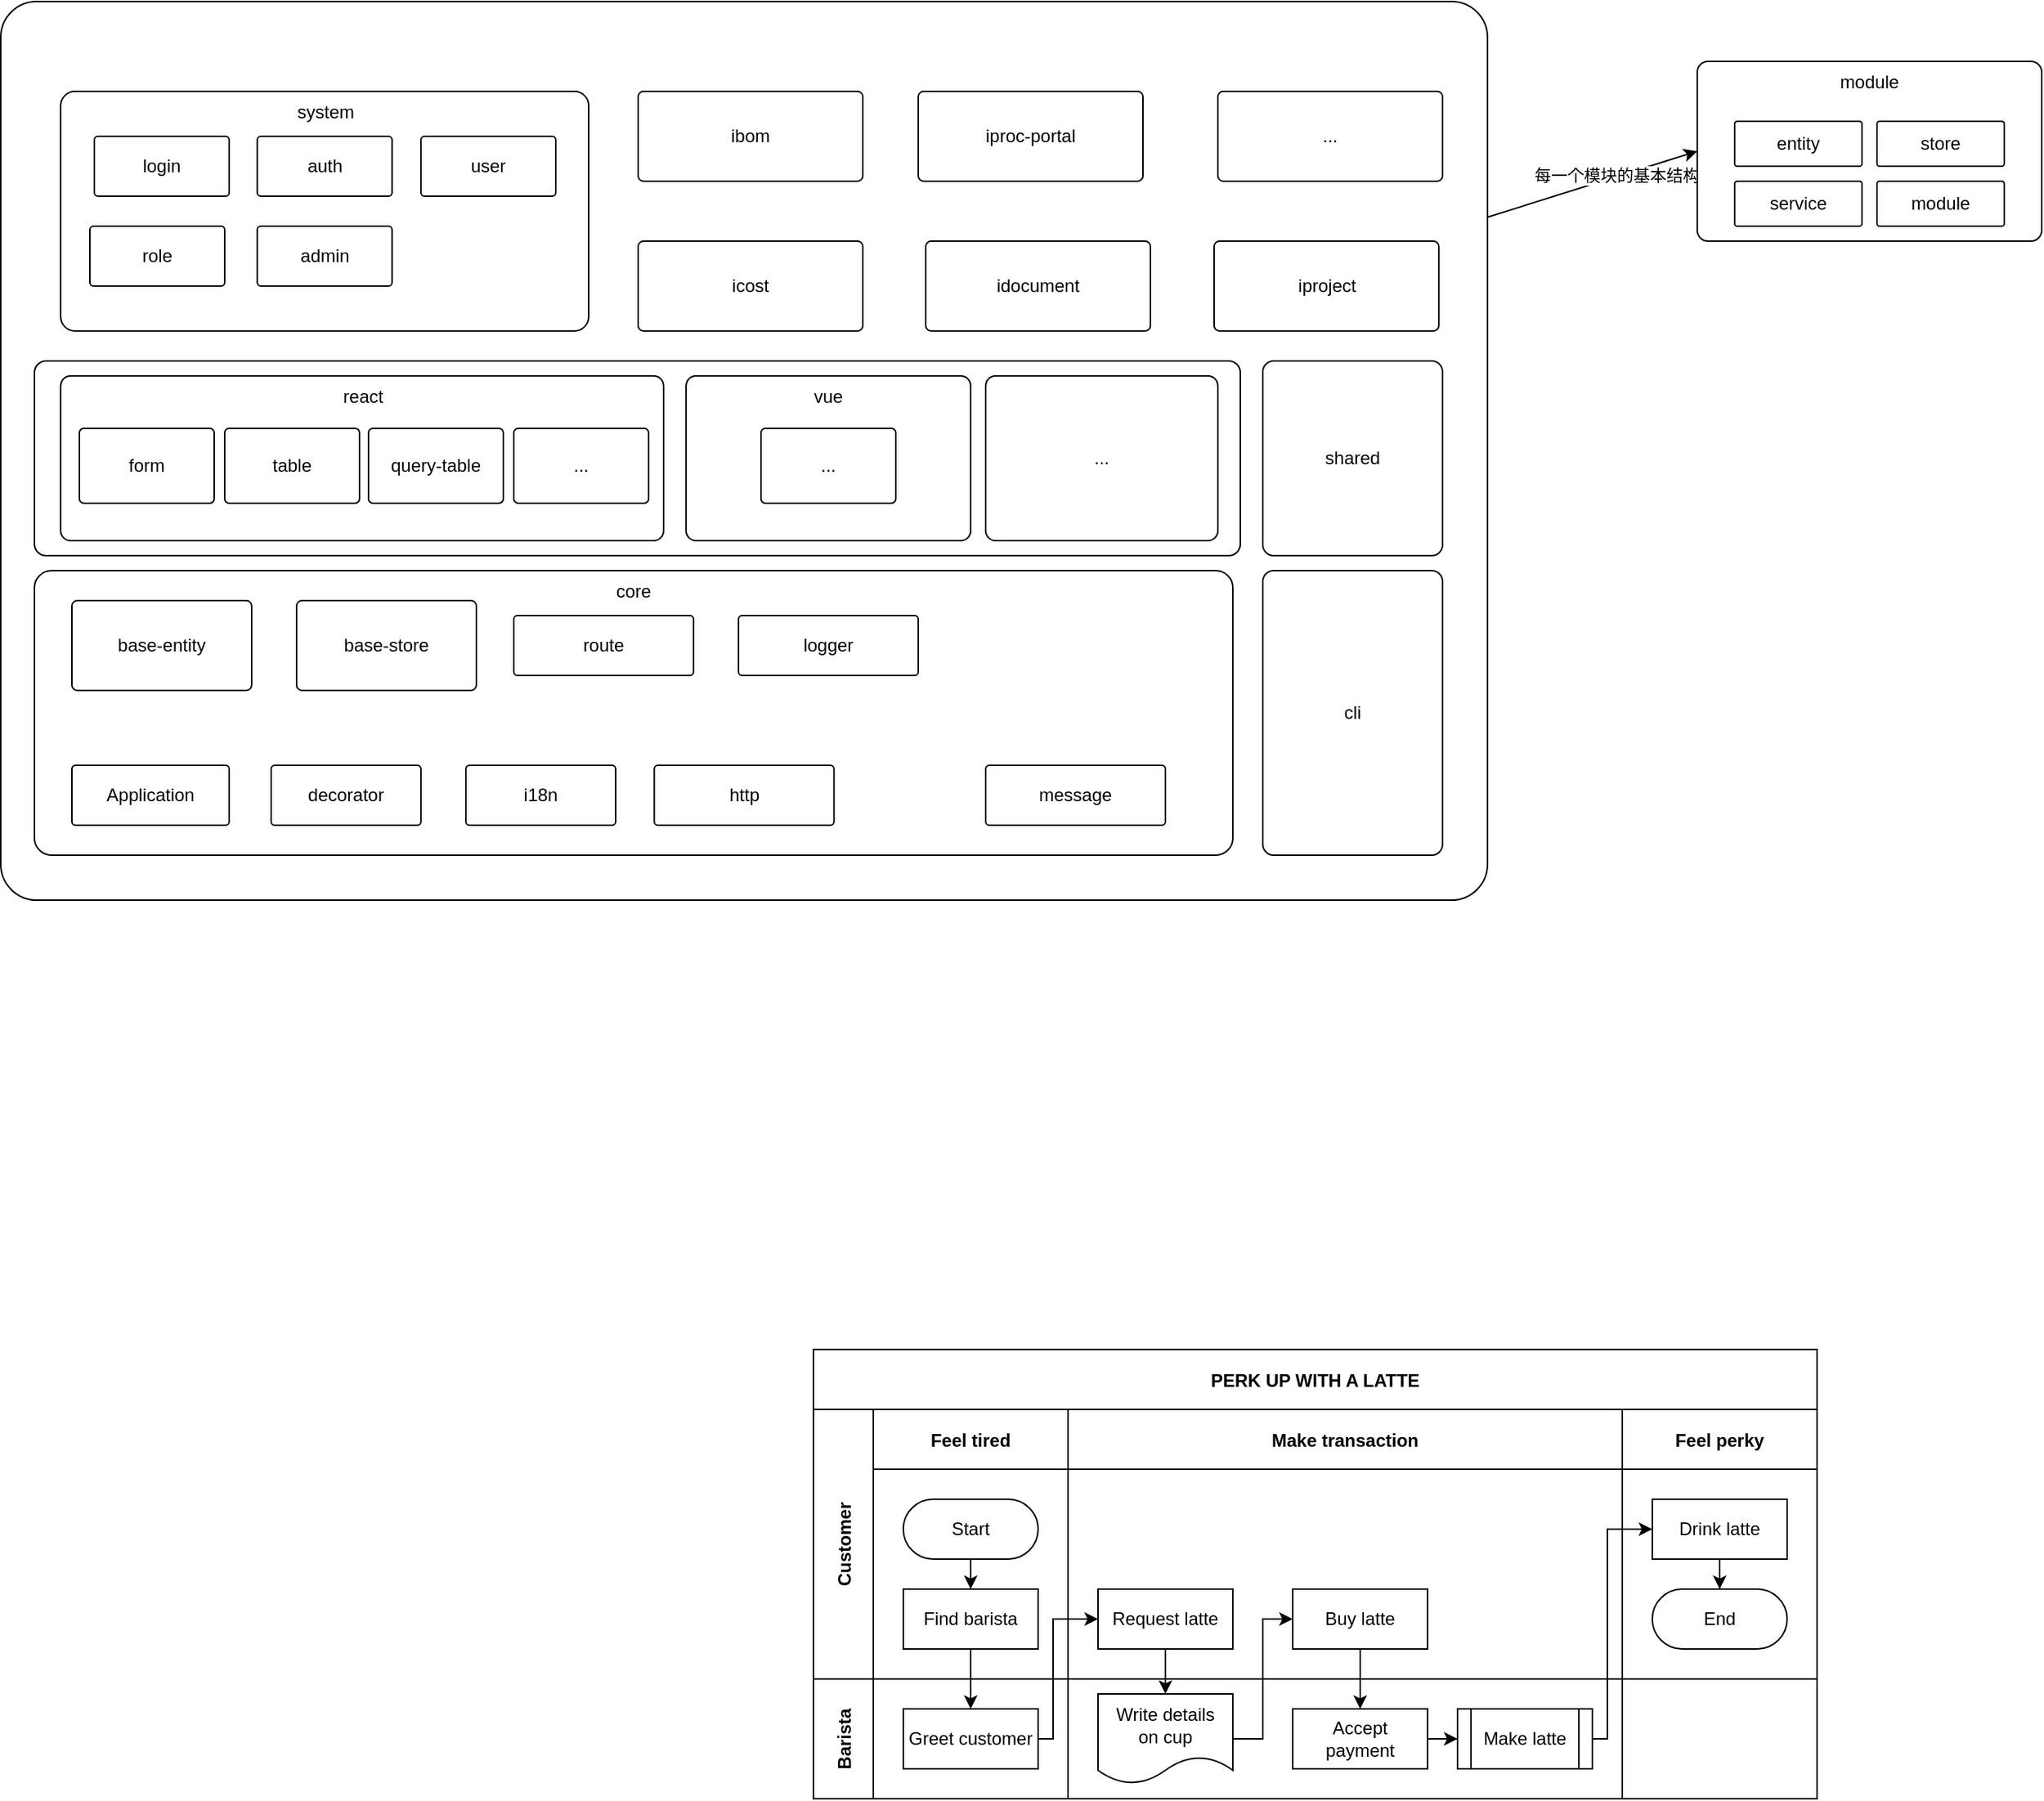 <mxfile version="22.0.8" type="github">
  <diagram id="kgpKYQtTHZ0yAKxKKP6v" name="Page-1">
    <mxGraphModel dx="2577" dy="2094" grid="1" gridSize="10" guides="1" tooltips="1" connect="1" arrows="1" fold="1" page="1" pageScale="1" pageWidth="850" pageHeight="1100" math="0" shadow="0">
      <root>
        <mxCell id="0" />
        <mxCell id="1" parent="0" />
        <mxCell id="3nuBFxr9cyL0pnOWT2aG-1" value="PERK UP WITH A LATTE" style="shape=table;childLayout=tableLayout;startSize=40;collapsible=0;recursiveResize=0;expand=0;fillColor=none;fontStyle=1" parent="1" vertex="1">
          <mxGeometry x="100" y="70" width="670" height="300" as="geometry" />
        </mxCell>
        <mxCell id="3nuBFxr9cyL0pnOWT2aG-2" value="" style="edgeStyle=orthogonalEdgeStyle;rounded=0;orthogonalLoop=1;jettySize=auto;html=1;" parent="3nuBFxr9cyL0pnOWT2aG-1" source="3nuBFxr9cyL0pnOWT2aG-7" target="3nuBFxr9cyL0pnOWT2aG-17" edge="1">
          <mxGeometry relative="1" as="geometry" />
        </mxCell>
        <mxCell id="3nuBFxr9cyL0pnOWT2aG-3" value="Customer" style="shape=tableRow;horizontal=0;swimlaneHead=0;swimlaneBody=0;top=0;left=0;bottom=0;right=0;fillColor=none;points=[[0,0.5],[1,0.5]];portConstraint=eastwest;startSize=40;collapsible=0;recursiveResize=0;expand=0;fontStyle=1;" parent="3nuBFxr9cyL0pnOWT2aG-1" vertex="1">
          <mxGeometry y="40" width="670" height="180" as="geometry" />
        </mxCell>
        <mxCell id="3nuBFxr9cyL0pnOWT2aG-4" value="Feel tired" style="swimlane;swimlaneHead=0;swimlaneBody=0;connectable=0;fillColor=none;startSize=40;collapsible=0;recursiveResize=0;expand=0;fontStyle=1;" parent="3nuBFxr9cyL0pnOWT2aG-3" vertex="1">
          <mxGeometry x="40" width="130" height="180" as="geometry" />
        </mxCell>
        <mxCell id="3nuBFxr9cyL0pnOWT2aG-5" style="edgeStyle=orthogonalEdgeStyle;rounded=0;orthogonalLoop=1;jettySize=auto;html=1;" parent="3nuBFxr9cyL0pnOWT2aG-4" source="3nuBFxr9cyL0pnOWT2aG-6" target="3nuBFxr9cyL0pnOWT2aG-7" edge="1">
          <mxGeometry relative="1" as="geometry" />
        </mxCell>
        <mxCell id="3nuBFxr9cyL0pnOWT2aG-6" value="Start" style="rounded=1;whiteSpace=wrap;html=1;arcSize=50;" parent="3nuBFxr9cyL0pnOWT2aG-4" vertex="1">
          <mxGeometry x="20" y="60" width="90" height="40" as="geometry" />
        </mxCell>
        <mxCell id="3nuBFxr9cyL0pnOWT2aG-7" value="Find barista" style="rounded=0;whiteSpace=wrap;html=1;" parent="3nuBFxr9cyL0pnOWT2aG-4" vertex="1">
          <mxGeometry x="20" y="120" width="90" height="40" as="geometry" />
        </mxCell>
        <mxCell id="3nuBFxr9cyL0pnOWT2aG-8" value="Make transaction" style="swimlane;swimlaneHead=0;swimlaneBody=0;connectable=0;fillColor=none;startSize=40;collapsible=0;recursiveResize=0;expand=0;fontStyle=1;" parent="3nuBFxr9cyL0pnOWT2aG-3" vertex="1">
          <mxGeometry x="170" width="370" height="180" as="geometry" />
        </mxCell>
        <mxCell id="3nuBFxr9cyL0pnOWT2aG-9" value="Request latte" style="rounded=0;whiteSpace=wrap;html=1;" parent="3nuBFxr9cyL0pnOWT2aG-8" vertex="1">
          <mxGeometry x="20" y="120" width="90" height="40" as="geometry" />
        </mxCell>
        <mxCell id="3nuBFxr9cyL0pnOWT2aG-10" value="Buy latte" style="rounded=0;whiteSpace=wrap;html=1;" parent="3nuBFxr9cyL0pnOWT2aG-8" vertex="1">
          <mxGeometry x="150" y="120" width="90" height="40" as="geometry" />
        </mxCell>
        <mxCell id="3nuBFxr9cyL0pnOWT2aG-11" value="Feel perky" style="swimlane;swimlaneHead=0;swimlaneBody=0;connectable=0;fillColor=none;startSize=40;collapsible=0;recursiveResize=0;expand=0;fontStyle=1;" parent="3nuBFxr9cyL0pnOWT2aG-3" vertex="1">
          <mxGeometry x="540" width="130" height="180" as="geometry" />
        </mxCell>
        <mxCell id="3nuBFxr9cyL0pnOWT2aG-12" style="edgeStyle=orthogonalEdgeStyle;rounded=0;orthogonalLoop=1;jettySize=auto;html=1;" parent="3nuBFxr9cyL0pnOWT2aG-11" source="3nuBFxr9cyL0pnOWT2aG-13" target="3nuBFxr9cyL0pnOWT2aG-14" edge="1">
          <mxGeometry relative="1" as="geometry" />
        </mxCell>
        <mxCell id="3nuBFxr9cyL0pnOWT2aG-13" value="Drink latte" style="rounded=0;whiteSpace=wrap;html=1;" parent="3nuBFxr9cyL0pnOWT2aG-11" vertex="1">
          <mxGeometry x="20" y="60" width="90" height="40" as="geometry" />
        </mxCell>
        <mxCell id="3nuBFxr9cyL0pnOWT2aG-14" value="End" style="rounded=1;whiteSpace=wrap;html=1;arcSize=50;" parent="3nuBFxr9cyL0pnOWT2aG-11" vertex="1">
          <mxGeometry x="20" y="120" width="90" height="40" as="geometry" />
        </mxCell>
        <mxCell id="3nuBFxr9cyL0pnOWT2aG-15" value="Barista" style="shape=tableRow;horizontal=0;swimlaneHead=0;swimlaneBody=0;top=0;left=0;bottom=0;right=0;fillColor=none;points=[[0,0.5],[1,0.5]];portConstraint=eastwest;startSize=40;collapsible=0;recursiveResize=0;expand=0;fontStyle=1;" parent="3nuBFxr9cyL0pnOWT2aG-1" vertex="1">
          <mxGeometry y="220" width="670" height="80" as="geometry" />
        </mxCell>
        <mxCell id="3nuBFxr9cyL0pnOWT2aG-16" value="" style="swimlane;swimlaneHead=0;swimlaneBody=0;connectable=0;fillColor=none;startSize=0;collapsible=0;recursiveResize=0;expand=0;fontStyle=1;" parent="3nuBFxr9cyL0pnOWT2aG-15" vertex="1">
          <mxGeometry x="40" width="130" height="80" as="geometry" />
        </mxCell>
        <mxCell id="3nuBFxr9cyL0pnOWT2aG-17" value="Greet customer" style="rounded=0;whiteSpace=wrap;html=1;" parent="3nuBFxr9cyL0pnOWT2aG-16" vertex="1">
          <mxGeometry x="20" y="20" width="90" height="40" as="geometry" />
        </mxCell>
        <mxCell id="3nuBFxr9cyL0pnOWT2aG-18" value="" style="swimlane;swimlaneHead=0;swimlaneBody=0;connectable=0;fillColor=none;startSize=0;collapsible=0;recursiveResize=0;expand=0;fontStyle=1;" parent="3nuBFxr9cyL0pnOWT2aG-15" vertex="1">
          <mxGeometry x="170" width="370" height="80" as="geometry" />
        </mxCell>
        <mxCell id="3nuBFxr9cyL0pnOWT2aG-19" value="" style="edgeStyle=orthogonalEdgeStyle;rounded=0;orthogonalLoop=1;jettySize=auto;html=1;" parent="3nuBFxr9cyL0pnOWT2aG-18" source="3nuBFxr9cyL0pnOWT2aG-20" target="3nuBFxr9cyL0pnOWT2aG-22" edge="1">
          <mxGeometry relative="1" as="geometry" />
        </mxCell>
        <mxCell id="3nuBFxr9cyL0pnOWT2aG-20" value="Accept&lt;br&gt;payment" style="rounded=0;whiteSpace=wrap;html=1;" parent="3nuBFxr9cyL0pnOWT2aG-18" vertex="1">
          <mxGeometry x="150" y="20" width="90" height="40" as="geometry" />
        </mxCell>
        <mxCell id="3nuBFxr9cyL0pnOWT2aG-21" value="Write details&lt;br&gt;on cup" style="shape=document;whiteSpace=wrap;html=1;boundedLbl=1;" parent="3nuBFxr9cyL0pnOWT2aG-18" vertex="1">
          <mxGeometry x="20" y="10" width="90" height="60" as="geometry" />
        </mxCell>
        <mxCell id="3nuBFxr9cyL0pnOWT2aG-22" value="Make latte" style="shape=process;whiteSpace=wrap;html=1;backgroundOutline=1;" parent="3nuBFxr9cyL0pnOWT2aG-18" vertex="1">
          <mxGeometry x="260" y="20" width="90" height="40" as="geometry" />
        </mxCell>
        <mxCell id="3nuBFxr9cyL0pnOWT2aG-23" value="" style="swimlane;swimlaneHead=0;swimlaneBody=0;connectable=0;fillColor=none;startSize=0;collapsible=0;recursiveResize=0;expand=0;fontStyle=1;" parent="3nuBFxr9cyL0pnOWT2aG-15" vertex="1">
          <mxGeometry x="540" width="130" height="80" as="geometry" />
        </mxCell>
        <mxCell id="3nuBFxr9cyL0pnOWT2aG-24" value="" style="edgeStyle=orthogonalEdgeStyle;rounded=0;orthogonalLoop=1;jettySize=auto;html=1;" parent="3nuBFxr9cyL0pnOWT2aG-1" source="3nuBFxr9cyL0pnOWT2aG-17" target="3nuBFxr9cyL0pnOWT2aG-9" edge="1">
          <mxGeometry relative="1" as="geometry">
            <Array as="points">
              <mxPoint x="160" y="260" />
              <mxPoint x="160" y="180" />
            </Array>
          </mxGeometry>
        </mxCell>
        <mxCell id="3nuBFxr9cyL0pnOWT2aG-25" value="" style="edgeStyle=orthogonalEdgeStyle;rounded=0;orthogonalLoop=1;jettySize=auto;html=1;" parent="3nuBFxr9cyL0pnOWT2aG-1" source="3nuBFxr9cyL0pnOWT2aG-9" target="3nuBFxr9cyL0pnOWT2aG-21" edge="1">
          <mxGeometry relative="1" as="geometry" />
        </mxCell>
        <mxCell id="3nuBFxr9cyL0pnOWT2aG-26" value="" style="edgeStyle=orthogonalEdgeStyle;rounded=0;orthogonalLoop=1;jettySize=auto;html=1;" parent="3nuBFxr9cyL0pnOWT2aG-1" source="3nuBFxr9cyL0pnOWT2aG-21" target="3nuBFxr9cyL0pnOWT2aG-10" edge="1">
          <mxGeometry relative="1" as="geometry">
            <Array as="points">
              <mxPoint x="300" y="260" />
              <mxPoint x="300" y="180" />
            </Array>
          </mxGeometry>
        </mxCell>
        <mxCell id="3nuBFxr9cyL0pnOWT2aG-27" value="" style="edgeStyle=orthogonalEdgeStyle;rounded=0;orthogonalLoop=1;jettySize=auto;html=1;" parent="3nuBFxr9cyL0pnOWT2aG-1" source="3nuBFxr9cyL0pnOWT2aG-10" target="3nuBFxr9cyL0pnOWT2aG-20" edge="1">
          <mxGeometry relative="1" as="geometry" />
        </mxCell>
        <mxCell id="3nuBFxr9cyL0pnOWT2aG-28" style="edgeStyle=orthogonalEdgeStyle;rounded=0;orthogonalLoop=1;jettySize=auto;html=1;" parent="3nuBFxr9cyL0pnOWT2aG-1" source="3nuBFxr9cyL0pnOWT2aG-22" target="3nuBFxr9cyL0pnOWT2aG-13" edge="1">
          <mxGeometry relative="1" as="geometry">
            <Array as="points">
              <mxPoint x="530" y="260" />
              <mxPoint x="530" y="120" />
            </Array>
          </mxGeometry>
        </mxCell>
        <mxCell id="YneX30xNPcTpUWR3u8-_-6" value="" style="rounded=1;whiteSpace=wrap;html=1;glass=0;shadow=0;allowArrows=1;connectable=1;arcSize=4;" vertex="1" parent="1">
          <mxGeometry x="-442.5" y="-830" width="992.5" height="600" as="geometry" />
        </mxCell>
        <mxCell id="YneX30xNPcTpUWR3u8-_-34" value="" style="rounded=1;whiteSpace=wrap;html=1;arcSize=6;" vertex="1" parent="1">
          <mxGeometry x="-420" y="-590" width="805" height="130" as="geometry" />
        </mxCell>
        <mxCell id="YneX30xNPcTpUWR3u8-_-7" value="core" style="rounded=1;whiteSpace=wrap;html=1;labelPosition=center;verticalLabelPosition=middle;align=center;verticalAlign=top;arcSize=6;" vertex="1" parent="1">
          <mxGeometry x="-420" y="-450" width="800" height="190" as="geometry" />
        </mxCell>
        <mxCell id="YneX30xNPcTpUWR3u8-_-8" value="react" style="rounded=1;whiteSpace=wrap;html=1;verticalAlign=top;arcSize=6;" vertex="1" parent="1">
          <mxGeometry x="-402.5" y="-580" width="402.5" height="110" as="geometry" />
        </mxCell>
        <mxCell id="YneX30xNPcTpUWR3u8-_-9" value="vue" style="rounded=1;whiteSpace=wrap;html=1;verticalAlign=top;arcSize=6;" vertex="1" parent="1">
          <mxGeometry x="15" y="-580" width="190" height="110" as="geometry" />
        </mxCell>
        <mxCell id="YneX30xNPcTpUWR3u8-_-10" value="system" style="rounded=1;whiteSpace=wrap;html=1;verticalAlign=top;arcSize=6;" vertex="1" parent="1">
          <mxGeometry x="-402.5" y="-770" width="352.5" height="160" as="geometry" />
        </mxCell>
        <mxCell id="YneX30xNPcTpUWR3u8-_-11" value="shared" style="rounded=1;whiteSpace=wrap;html=1;arcSize=6;" vertex="1" parent="1">
          <mxGeometry x="400" y="-590" width="120" height="130" as="geometry" />
        </mxCell>
        <mxCell id="YneX30xNPcTpUWR3u8-_-12" value="base-entity" style="rounded=1;whiteSpace=wrap;html=1;arcSize=6;" vertex="1" parent="1">
          <mxGeometry x="-395" y="-430" width="120" height="60" as="geometry" />
        </mxCell>
        <mxCell id="YneX30xNPcTpUWR3u8-_-13" value="Application" style="rounded=1;whiteSpace=wrap;html=1;arcSize=6;" vertex="1" parent="1">
          <mxGeometry x="-395" y="-320" width="105" height="40" as="geometry" />
        </mxCell>
        <mxCell id="YneX30xNPcTpUWR3u8-_-14" value="route" style="rounded=1;whiteSpace=wrap;html=1;arcSize=6;" vertex="1" parent="1">
          <mxGeometry x="-100" y="-420" width="120" height="40" as="geometry" />
        </mxCell>
        <mxCell id="YneX30xNPcTpUWR3u8-_-15" value="message" style="rounded=1;whiteSpace=wrap;html=1;arcSize=6;" vertex="1" parent="1">
          <mxGeometry x="215" y="-320" width="120" height="40" as="geometry" />
        </mxCell>
        <mxCell id="YneX30xNPcTpUWR3u8-_-16" value="http" style="rounded=1;whiteSpace=wrap;html=1;arcSize=6;" vertex="1" parent="1">
          <mxGeometry x="-6.25" y="-320" width="120" height="40" as="geometry" />
        </mxCell>
        <mxCell id="YneX30xNPcTpUWR3u8-_-17" value="i18n" style="rounded=1;whiteSpace=wrap;html=1;arcSize=6;" vertex="1" parent="1">
          <mxGeometry x="-132" y="-320" width="100" height="40" as="geometry" />
        </mxCell>
        <mxCell id="YneX30xNPcTpUWR3u8-_-18" value="decorator" style="rounded=1;whiteSpace=wrap;html=1;arcSize=6;" vertex="1" parent="1">
          <mxGeometry x="-262" y="-320" width="100" height="40" as="geometry" />
        </mxCell>
        <mxCell id="YneX30xNPcTpUWR3u8-_-19" value="logger" style="rounded=1;whiteSpace=wrap;html=1;arcSize=6;" vertex="1" parent="1">
          <mxGeometry x="50" y="-420" width="120" height="40" as="geometry" />
        </mxCell>
        <mxCell id="YneX30xNPcTpUWR3u8-_-20" value="base-store" style="rounded=1;whiteSpace=wrap;html=1;arcSize=6;" vertex="1" parent="1">
          <mxGeometry x="-245" y="-430" width="120" height="60" as="geometry" />
        </mxCell>
        <mxCell id="YneX30xNPcTpUWR3u8-_-22" value="form" style="rounded=1;whiteSpace=wrap;html=1;arcSize=6;" vertex="1" parent="1">
          <mxGeometry x="-390" y="-545" width="90" height="50" as="geometry" />
        </mxCell>
        <mxCell id="YneX30xNPcTpUWR3u8-_-23" value="table" style="rounded=1;whiteSpace=wrap;html=1;arcSize=6;" vertex="1" parent="1">
          <mxGeometry x="-293" y="-545" width="90" height="50" as="geometry" />
        </mxCell>
        <mxCell id="YneX30xNPcTpUWR3u8-_-24" value="query-table" style="rounded=1;whiteSpace=wrap;html=1;arcSize=6;" vertex="1" parent="1">
          <mxGeometry x="-197" y="-545" width="90" height="50" as="geometry" />
        </mxCell>
        <mxCell id="YneX30xNPcTpUWR3u8-_-25" value="cli" style="rounded=1;whiteSpace=wrap;html=1;arcSize=6;" vertex="1" parent="1">
          <mxGeometry x="400" y="-450" width="120" height="190" as="geometry" />
        </mxCell>
        <mxCell id="YneX30xNPcTpUWR3u8-_-27" value="icost" style="rounded=1;whiteSpace=wrap;html=1;arcSize=6;" vertex="1" parent="1">
          <mxGeometry x="-17" y="-670" width="150" height="60" as="geometry" />
        </mxCell>
        <mxCell id="YneX30xNPcTpUWR3u8-_-28" value="idocument" style="rounded=1;whiteSpace=wrap;html=1;arcSize=6;" vertex="1" parent="1">
          <mxGeometry x="175" y="-670" width="150" height="60" as="geometry" />
        </mxCell>
        <mxCell id="YneX30xNPcTpUWR3u8-_-29" value="iproc-portal" style="rounded=1;whiteSpace=wrap;html=1;arcSize=6;" vertex="1" parent="1">
          <mxGeometry x="170" y="-770" width="150" height="60" as="geometry" />
        </mxCell>
        <mxCell id="YneX30xNPcTpUWR3u8-_-30" value="iproject" style="rounded=1;whiteSpace=wrap;html=1;arcSize=6;" vertex="1" parent="1">
          <mxGeometry x="367.5" y="-670" width="150" height="60" as="geometry" />
        </mxCell>
        <mxCell id="YneX30xNPcTpUWR3u8-_-31" value="ibom" style="rounded=1;whiteSpace=wrap;html=1;arcSize=6;" vertex="1" parent="1">
          <mxGeometry x="-17" y="-770" width="150" height="60" as="geometry" />
        </mxCell>
        <mxCell id="YneX30xNPcTpUWR3u8-_-32" value="..." style="rounded=1;whiteSpace=wrap;html=1;arcSize=6;" vertex="1" parent="1">
          <mxGeometry x="370" y="-770" width="150" height="60" as="geometry" />
        </mxCell>
        <mxCell id="YneX30xNPcTpUWR3u8-_-33" value="..." style="rounded=1;whiteSpace=wrap;html=1;verticalAlign=middle;arcSize=6;" vertex="1" parent="1">
          <mxGeometry x="215" y="-580" width="155" height="110" as="geometry" />
        </mxCell>
        <mxCell id="YneX30xNPcTpUWR3u8-_-35" value="..." style="rounded=1;whiteSpace=wrap;html=1;arcSize=6;" vertex="1" parent="1">
          <mxGeometry x="-100" y="-545" width="90" height="50" as="geometry" />
        </mxCell>
        <mxCell id="YneX30xNPcTpUWR3u8-_-36" value="..." style="rounded=1;whiteSpace=wrap;html=1;arcSize=6;" vertex="1" parent="1">
          <mxGeometry x="65" y="-545" width="90" height="50" as="geometry" />
        </mxCell>
        <mxCell id="YneX30xNPcTpUWR3u8-_-37" value="" style="endArrow=classic;html=1;rounded=0;entryX=0;entryY=0.5;entryDx=0;entryDy=0;arcSize=6;" edge="1" parent="1" source="YneX30xNPcTpUWR3u8-_-6" target="YneX30xNPcTpUWR3u8-_-1">
          <mxGeometry width="50" height="50" relative="1" as="geometry">
            <mxPoint x="-20" y="-690" as="sourcePoint" />
            <mxPoint x="30" y="-740" as="targetPoint" />
          </mxGeometry>
        </mxCell>
        <mxCell id="YneX30xNPcTpUWR3u8-_-38" value="每一个模块的基本结构" style="edgeLabel;html=1;align=center;verticalAlign=middle;resizable=0;points=[];arcSize=6;" vertex="1" connectable="0" parent="YneX30xNPcTpUWR3u8-_-37">
          <mxGeometry x="0.23" y="1" relative="1" as="geometry">
            <mxPoint as="offset" />
          </mxGeometry>
        </mxCell>
        <mxCell id="YneX30xNPcTpUWR3u8-_-41" value="login" style="rounded=1;whiteSpace=wrap;html=1;arcSize=6;" vertex="1" parent="1">
          <mxGeometry x="-380" y="-740" width="90" height="40" as="geometry" />
        </mxCell>
        <mxCell id="YneX30xNPcTpUWR3u8-_-42" value="auth" style="rounded=1;whiteSpace=wrap;html=1;arcSize=6;" vertex="1" parent="1">
          <mxGeometry x="-271.25" y="-740" width="90" height="40" as="geometry" />
        </mxCell>
        <mxCell id="YneX30xNPcTpUWR3u8-_-43" value="user" style="rounded=1;whiteSpace=wrap;html=1;arcSize=6;" vertex="1" parent="1">
          <mxGeometry x="-162" y="-740" width="90" height="40" as="geometry" />
        </mxCell>
        <mxCell id="YneX30xNPcTpUWR3u8-_-45" value="role" style="rounded=1;whiteSpace=wrap;html=1;arcSize=6;" vertex="1" parent="1">
          <mxGeometry x="-383" y="-680" width="90" height="40" as="geometry" />
        </mxCell>
        <mxCell id="YneX30xNPcTpUWR3u8-_-46" value="admin" style="rounded=1;whiteSpace=wrap;html=1;arcSize=6;" vertex="1" parent="1">
          <mxGeometry x="-271.25" y="-680" width="90" height="40" as="geometry" />
        </mxCell>
        <mxCell id="YneX30xNPcTpUWR3u8-_-1" value="module" style="rounded=1;whiteSpace=wrap;html=1;align=center;labelPosition=center;verticalLabelPosition=middle;verticalAlign=top;movable=1;resizable=1;rotatable=1;deletable=1;editable=1;locked=0;connectable=1;arcSize=6;" vertex="1" parent="1">
          <mxGeometry x="690" y="-790" width="230" height="120" as="geometry" />
        </mxCell>
        <mxCell id="YneX30xNPcTpUWR3u8-_-2" value="entity" style="rounded=1;whiteSpace=wrap;html=1;movable=1;resizable=1;rotatable=1;deletable=1;editable=1;locked=0;connectable=1;arcSize=6;" vertex="1" parent="1">
          <mxGeometry x="715" y="-750" width="85" height="30" as="geometry" />
        </mxCell>
        <mxCell id="YneX30xNPcTpUWR3u8-_-3" value="store" style="rounded=1;whiteSpace=wrap;html=1;movable=1;resizable=1;rotatable=1;deletable=1;editable=1;locked=0;connectable=1;arcSize=6;" vertex="1" parent="1">
          <mxGeometry x="810" y="-750" width="85" height="30" as="geometry" />
        </mxCell>
        <mxCell id="YneX30xNPcTpUWR3u8-_-4" value="service" style="rounded=1;whiteSpace=wrap;html=1;movable=1;resizable=1;rotatable=1;deletable=1;editable=1;locked=0;connectable=1;arcSize=6;" vertex="1" parent="1">
          <mxGeometry x="715" y="-710" width="85" height="30" as="geometry" />
        </mxCell>
        <mxCell id="YneX30xNPcTpUWR3u8-_-5" value="module" style="rounded=1;whiteSpace=wrap;html=1;movable=1;resizable=1;rotatable=1;deletable=1;editable=1;locked=0;connectable=1;arcSize=6;" vertex="1" parent="1">
          <mxGeometry x="810" y="-710" width="85" height="30" as="geometry" />
        </mxCell>
      </root>
    </mxGraphModel>
  </diagram>
</mxfile>
